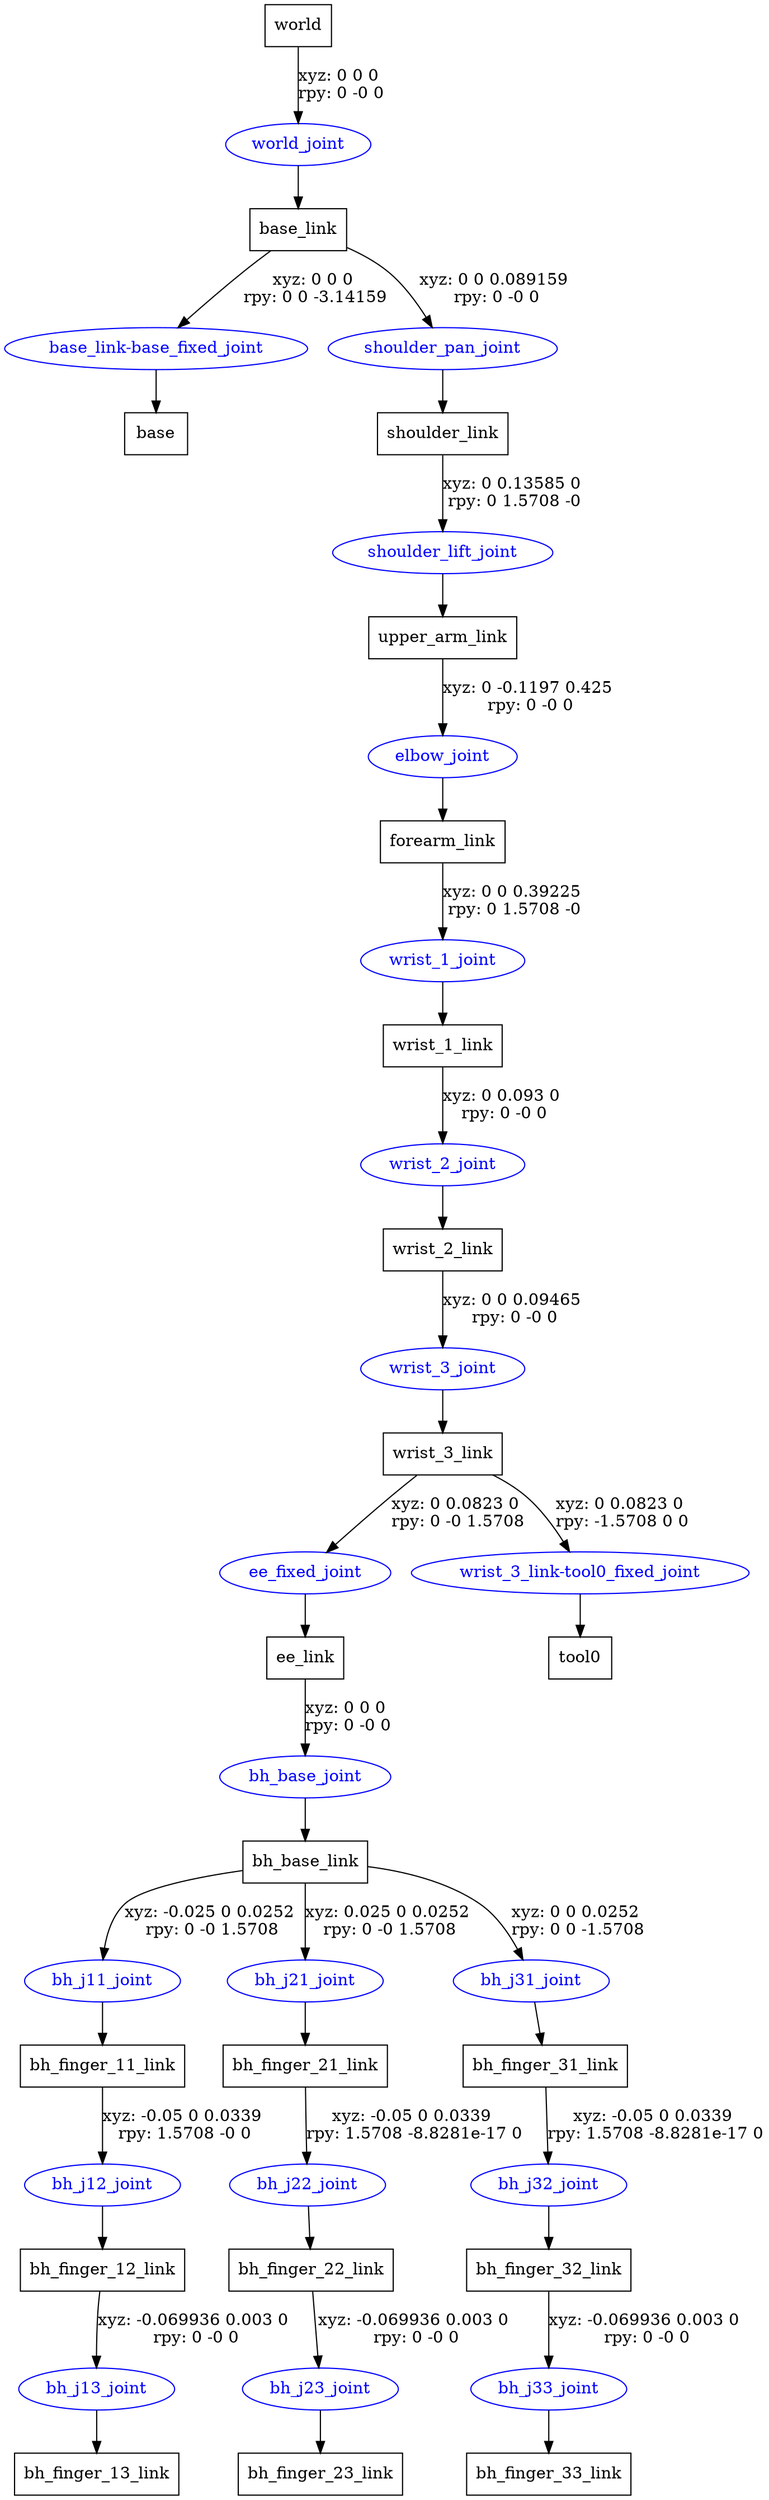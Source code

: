 digraph G {
node [shape=box];
"world" [label="world"];
"base_link" [label="base_link"];
"base" [label="base"];
"shoulder_link" [label="shoulder_link"];
"upper_arm_link" [label="upper_arm_link"];
"forearm_link" [label="forearm_link"];
"wrist_1_link" [label="wrist_1_link"];
"wrist_2_link" [label="wrist_2_link"];
"wrist_3_link" [label="wrist_3_link"];
"ee_link" [label="ee_link"];
"bh_base_link" [label="bh_base_link"];
"bh_finger_11_link" [label="bh_finger_11_link"];
"bh_finger_12_link" [label="bh_finger_12_link"];
"bh_finger_13_link" [label="bh_finger_13_link"];
"bh_finger_21_link" [label="bh_finger_21_link"];
"bh_finger_22_link" [label="bh_finger_22_link"];
"bh_finger_23_link" [label="bh_finger_23_link"];
"bh_finger_31_link" [label="bh_finger_31_link"];
"bh_finger_32_link" [label="bh_finger_32_link"];
"bh_finger_33_link" [label="bh_finger_33_link"];
"tool0" [label="tool0"];
node [shape=ellipse, color=blue, fontcolor=blue];
"world" -> "world_joint" [label="xyz: 0 0 0 \nrpy: 0 -0 0"]
"world_joint" -> "base_link"
"base_link" -> "base_link-base_fixed_joint" [label="xyz: 0 0 0 \nrpy: 0 0 -3.14159"]
"base_link-base_fixed_joint" -> "base"
"base_link" -> "shoulder_pan_joint" [label="xyz: 0 0 0.089159 \nrpy: 0 -0 0"]
"shoulder_pan_joint" -> "shoulder_link"
"shoulder_link" -> "shoulder_lift_joint" [label="xyz: 0 0.13585 0 \nrpy: 0 1.5708 -0"]
"shoulder_lift_joint" -> "upper_arm_link"
"upper_arm_link" -> "elbow_joint" [label="xyz: 0 -0.1197 0.425 \nrpy: 0 -0 0"]
"elbow_joint" -> "forearm_link"
"forearm_link" -> "wrist_1_joint" [label="xyz: 0 0 0.39225 \nrpy: 0 1.5708 -0"]
"wrist_1_joint" -> "wrist_1_link"
"wrist_1_link" -> "wrist_2_joint" [label="xyz: 0 0.093 0 \nrpy: 0 -0 0"]
"wrist_2_joint" -> "wrist_2_link"
"wrist_2_link" -> "wrist_3_joint" [label="xyz: 0 0 0.09465 \nrpy: 0 -0 0"]
"wrist_3_joint" -> "wrist_3_link"
"wrist_3_link" -> "ee_fixed_joint" [label="xyz: 0 0.0823 0 \nrpy: 0 -0 1.5708"]
"ee_fixed_joint" -> "ee_link"
"ee_link" -> "bh_base_joint" [label="xyz: 0 0 0 \nrpy: 0 -0 0"]
"bh_base_joint" -> "bh_base_link"
"bh_base_link" -> "bh_j11_joint" [label="xyz: -0.025 0 0.0252 \nrpy: 0 -0 1.5708"]
"bh_j11_joint" -> "bh_finger_11_link"
"bh_finger_11_link" -> "bh_j12_joint" [label="xyz: -0.05 0 0.0339 \nrpy: 1.5708 -0 0"]
"bh_j12_joint" -> "bh_finger_12_link"
"bh_finger_12_link" -> "bh_j13_joint" [label="xyz: -0.069936 0.003 0 \nrpy: 0 -0 0"]
"bh_j13_joint" -> "bh_finger_13_link"
"bh_base_link" -> "bh_j21_joint" [label="xyz: 0.025 0 0.0252 \nrpy: 0 -0 1.5708"]
"bh_j21_joint" -> "bh_finger_21_link"
"bh_finger_21_link" -> "bh_j22_joint" [label="xyz: -0.05 0 0.0339 \nrpy: 1.5708 -8.8281e-17 0"]
"bh_j22_joint" -> "bh_finger_22_link"
"bh_finger_22_link" -> "bh_j23_joint" [label="xyz: -0.069936 0.003 0 \nrpy: 0 -0 0"]
"bh_j23_joint" -> "bh_finger_23_link"
"bh_base_link" -> "bh_j31_joint" [label="xyz: 0 0 0.0252 \nrpy: 0 0 -1.5708"]
"bh_j31_joint" -> "bh_finger_31_link"
"bh_finger_31_link" -> "bh_j32_joint" [label="xyz: -0.05 0 0.0339 \nrpy: 1.5708 -8.8281e-17 0"]
"bh_j32_joint" -> "bh_finger_32_link"
"bh_finger_32_link" -> "bh_j33_joint" [label="xyz: -0.069936 0.003 0 \nrpy: 0 -0 0"]
"bh_j33_joint" -> "bh_finger_33_link"
"wrist_3_link" -> "wrist_3_link-tool0_fixed_joint" [label="xyz: 0 0.0823 0 \nrpy: -1.5708 0 0"]
"wrist_3_link-tool0_fixed_joint" -> "tool0"
}
